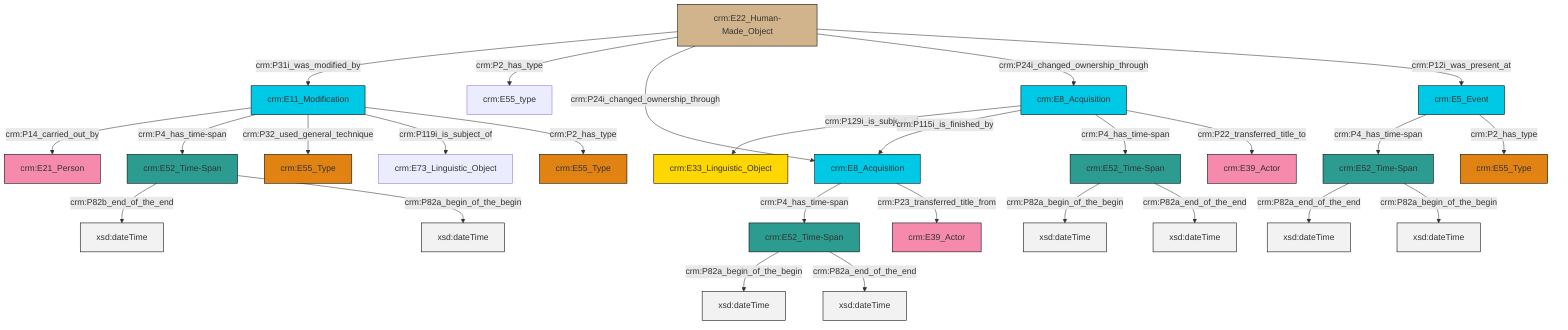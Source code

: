 graph TD
classDef Literal fill:#f2f2f2,stroke:#000000;
classDef CRM_Entity fill:#FFFFFF,stroke:#000000;
classDef Temporal_Entity fill:#00C9E6, stroke:#000000;
classDef Type fill:#E18312, stroke:#000000;
classDef Time-Span fill:#2C9C91, stroke:#000000;
classDef Appellation fill:#FFEB7F, stroke:#000000;
classDef Place fill:#008836, stroke:#000000;
classDef Persistent_Item fill:#B266B2, stroke:#000000;
classDef Conceptual_Object fill:#FFD700, stroke:#000000;
classDef Physical_Thing fill:#D2B48C, stroke:#000000;
classDef Actor fill:#f58aad, stroke:#000000;
classDef PC_Classes fill:#4ce600, stroke:#000000;
classDef Multi fill:#cccccc,stroke:#000000;

0["crm:E52_Time-Span"]:::Time-Span -->|crm:P82a_end_of_the_end| 1[xsd:dateTime]:::Literal
4["crm:E11_Modification"]:::Temporal_Entity -->|crm:P14_carried_out_by| 5["crm:E21_Person"]:::Actor
2["crm:E52_Time-Span"]:::Time-Span -->|crm:P82a_begin_of_the_begin| 12[xsd:dateTime]:::Literal
13["crm:E22_Human-Made_Object"]:::Physical_Thing -->|crm:P31i_was_modified_by| 4["crm:E11_Modification"]:::Temporal_Entity
14["crm:E52_Time-Span"]:::Time-Span -->|crm:P82b_end_of_the_end| 15[xsd:dateTime]:::Literal
20["crm:E8_Acquisition"]:::Temporal_Entity -->|crm:P129i_is_subject_of| 22["crm:E33_Linguistic_Object"]:::Conceptual_Object
16["crm:E52_Time-Span"]:::Time-Span -->|crm:P82a_begin_of_the_begin| 24[xsd:dateTime]:::Literal
29["crm:E8_Acquisition"]:::Temporal_Entity -->|crm:P4_has_time-span| 16["crm:E52_Time-Span"]:::Time-Span
20["crm:E8_Acquisition"]:::Temporal_Entity -->|crm:P115i_is_finished_by| 29["crm:E8_Acquisition"]:::Temporal_Entity
34["crm:E5_Event"]:::Temporal_Entity -->|crm:P4_has_time-span| 0["crm:E52_Time-Span"]:::Time-Span
0["crm:E52_Time-Span"]:::Time-Span -->|crm:P82a_begin_of_the_begin| 35[xsd:dateTime]:::Literal
29["crm:E8_Acquisition"]:::Temporal_Entity -->|crm:P23_transferred_title_from| 8["crm:E39_Actor"]:::Actor
4["crm:E11_Modification"]:::Temporal_Entity -->|crm:P4_has_time-span| 14["crm:E52_Time-Span"]:::Time-Span
34["crm:E5_Event"]:::Temporal_Entity -->|crm:P2_has_type| 31["crm:E55_Type"]:::Type
14["crm:E52_Time-Span"]:::Time-Span -->|crm:P82a_begin_of_the_begin| 36[xsd:dateTime]:::Literal
4["crm:E11_Modification"]:::Temporal_Entity -->|crm:P32_used_general_technique| 10["crm:E55_Type"]:::Type
13["crm:E22_Human-Made_Object"]:::Physical_Thing -->|crm:P2_has_type| 37["crm:E55_type"]:::Default
2["crm:E52_Time-Span"]:::Time-Span -->|crm:P82a_end_of_the_end| 39[xsd:dateTime]:::Literal
20["crm:E8_Acquisition"]:::Temporal_Entity -->|crm:P4_has_time-span| 2["crm:E52_Time-Span"]:::Time-Span
4["crm:E11_Modification"]:::Temporal_Entity -->|crm:P119i_is_subject_of| 18["crm:E73_Linguistic_Object"]:::Default
16["crm:E52_Time-Span"]:::Time-Span -->|crm:P82a_end_of_the_end| 42[xsd:dateTime]:::Literal
4["crm:E11_Modification"]:::Temporal_Entity -->|crm:P2_has_type| 6["crm:E55_Type"]:::Type
20["crm:E8_Acquisition"]:::Temporal_Entity -->|crm:P22_transferred_title_to| 26["crm:E39_Actor"]:::Actor
13["crm:E22_Human-Made_Object"]:::Physical_Thing -->|crm:P24i_changed_ownership_through| 29["crm:E8_Acquisition"]:::Temporal_Entity
13["crm:E22_Human-Made_Object"]:::Physical_Thing -->|crm:P24i_changed_ownership_through| 20["crm:E8_Acquisition"]:::Temporal_Entity
13["crm:E22_Human-Made_Object"]:::Physical_Thing -->|crm:P12i_was_present_at| 34["crm:E5_Event"]:::Temporal_Entity